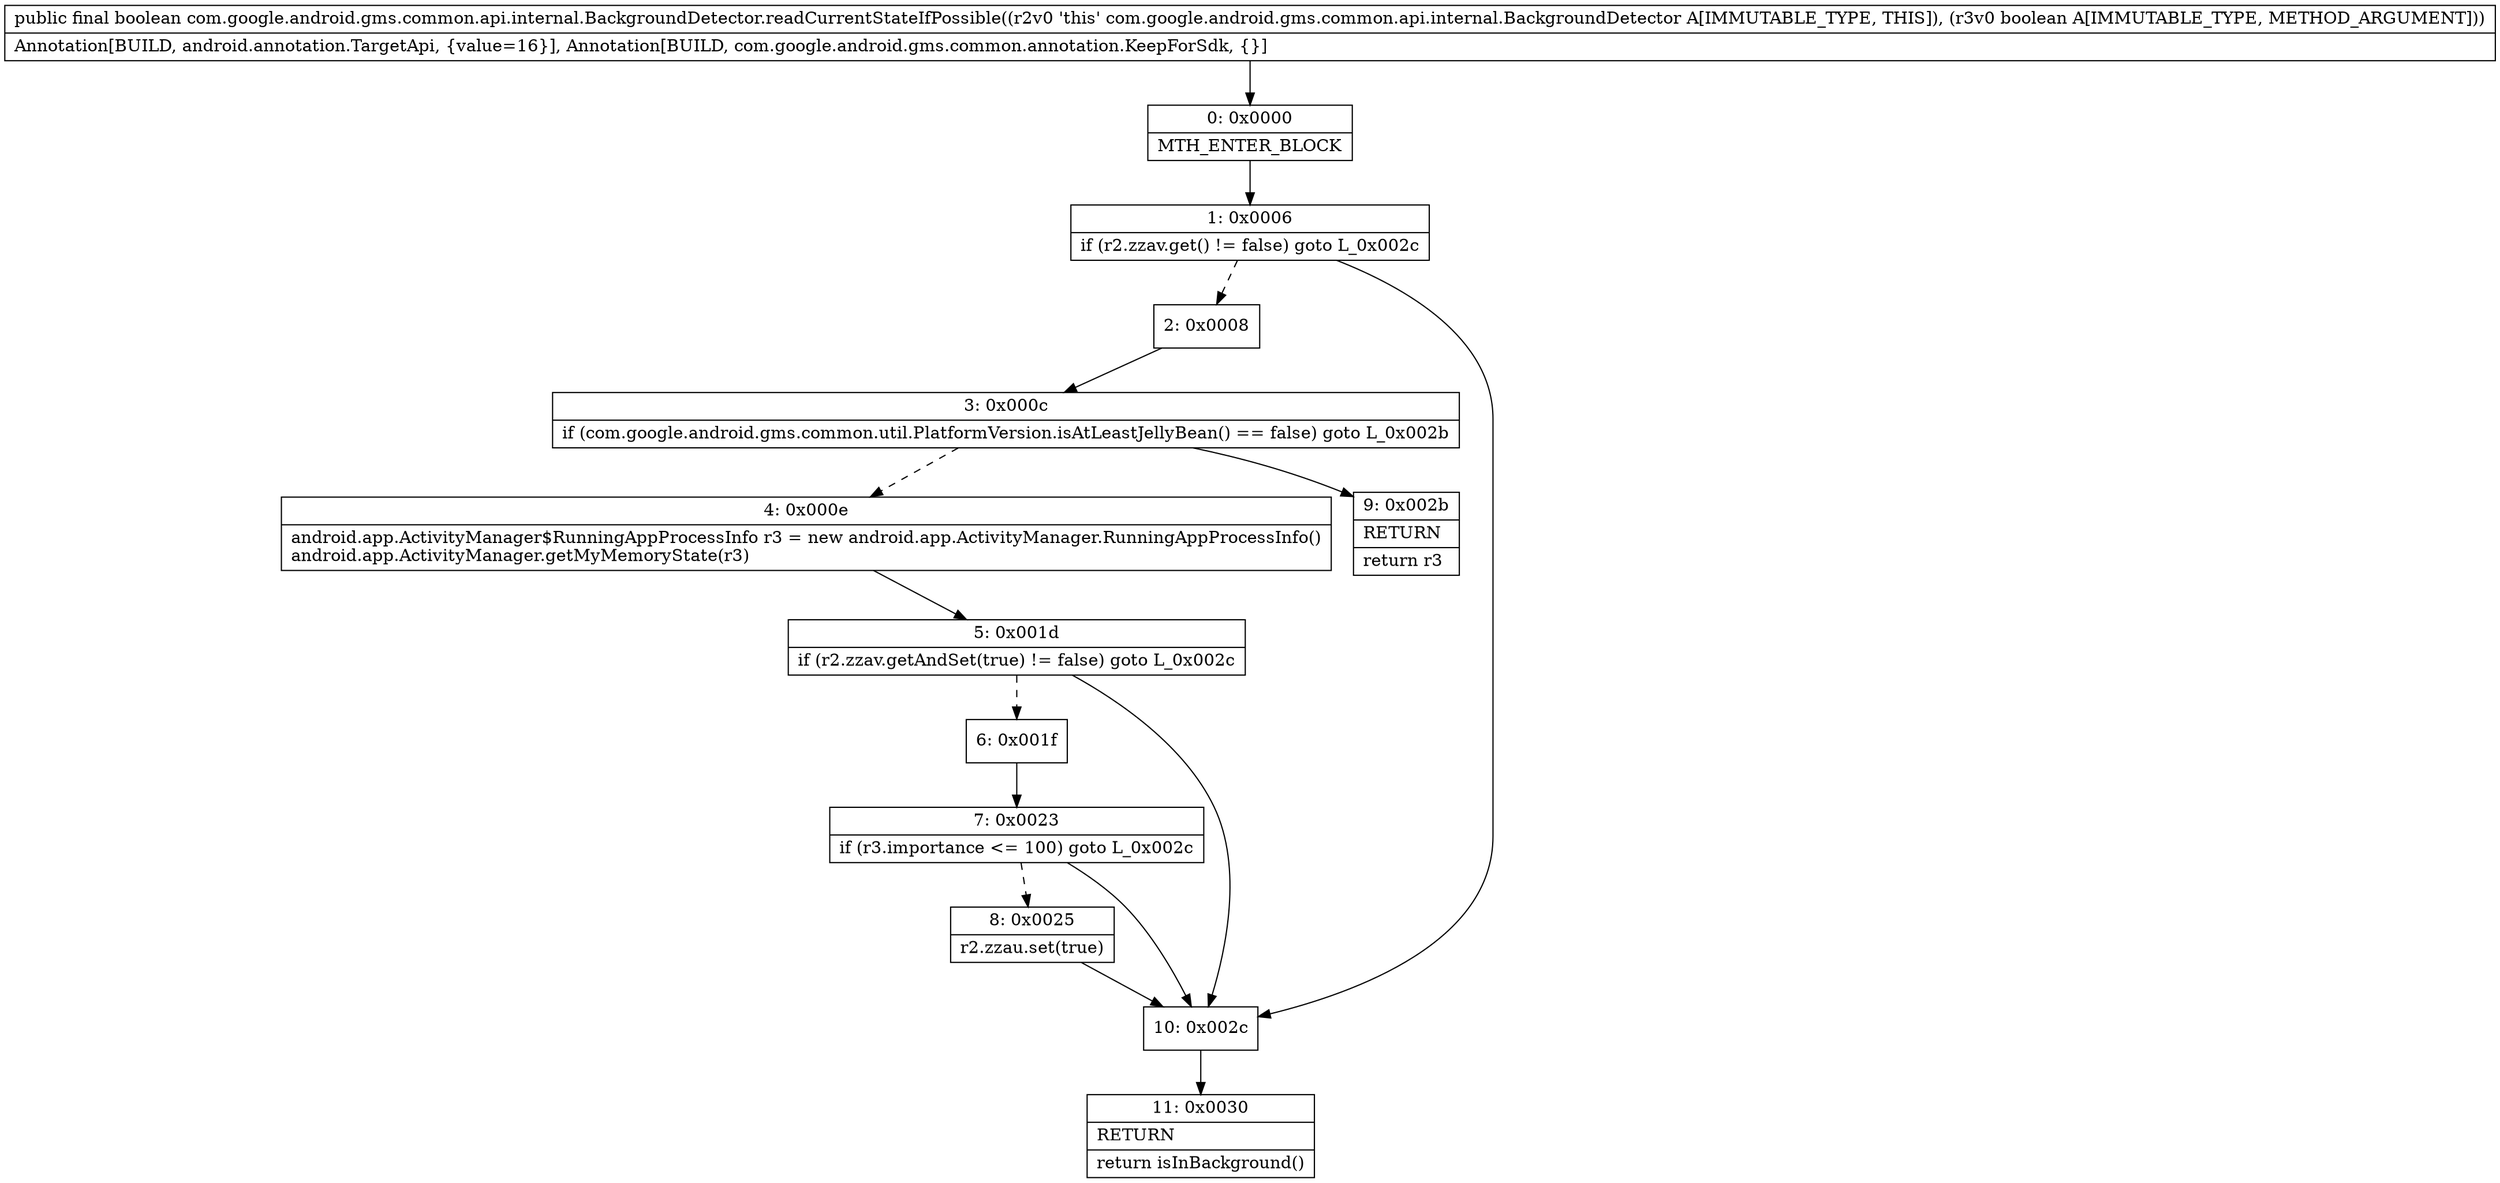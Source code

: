 digraph "CFG forcom.google.android.gms.common.api.internal.BackgroundDetector.readCurrentStateIfPossible(Z)Z" {
Node_0 [shape=record,label="{0\:\ 0x0000|MTH_ENTER_BLOCK\l}"];
Node_1 [shape=record,label="{1\:\ 0x0006|if (r2.zzav.get() != false) goto L_0x002c\l}"];
Node_2 [shape=record,label="{2\:\ 0x0008}"];
Node_3 [shape=record,label="{3\:\ 0x000c|if (com.google.android.gms.common.util.PlatformVersion.isAtLeastJellyBean() == false) goto L_0x002b\l}"];
Node_4 [shape=record,label="{4\:\ 0x000e|android.app.ActivityManager$RunningAppProcessInfo r3 = new android.app.ActivityManager.RunningAppProcessInfo()\landroid.app.ActivityManager.getMyMemoryState(r3)\l}"];
Node_5 [shape=record,label="{5\:\ 0x001d|if (r2.zzav.getAndSet(true) != false) goto L_0x002c\l}"];
Node_6 [shape=record,label="{6\:\ 0x001f}"];
Node_7 [shape=record,label="{7\:\ 0x0023|if (r3.importance \<= 100) goto L_0x002c\l}"];
Node_8 [shape=record,label="{8\:\ 0x0025|r2.zzau.set(true)\l}"];
Node_9 [shape=record,label="{9\:\ 0x002b|RETURN\l|return r3\l}"];
Node_10 [shape=record,label="{10\:\ 0x002c}"];
Node_11 [shape=record,label="{11\:\ 0x0030|RETURN\l|return isInBackground()\l}"];
MethodNode[shape=record,label="{public final boolean com.google.android.gms.common.api.internal.BackgroundDetector.readCurrentStateIfPossible((r2v0 'this' com.google.android.gms.common.api.internal.BackgroundDetector A[IMMUTABLE_TYPE, THIS]), (r3v0 boolean A[IMMUTABLE_TYPE, METHOD_ARGUMENT]))  | Annotation[BUILD, android.annotation.TargetApi, \{value=16\}], Annotation[BUILD, com.google.android.gms.common.annotation.KeepForSdk, \{\}]\l}"];
MethodNode -> Node_0;
Node_0 -> Node_1;
Node_1 -> Node_2[style=dashed];
Node_1 -> Node_10;
Node_2 -> Node_3;
Node_3 -> Node_4[style=dashed];
Node_3 -> Node_9;
Node_4 -> Node_5;
Node_5 -> Node_6[style=dashed];
Node_5 -> Node_10;
Node_6 -> Node_7;
Node_7 -> Node_8[style=dashed];
Node_7 -> Node_10;
Node_8 -> Node_10;
Node_10 -> Node_11;
}

